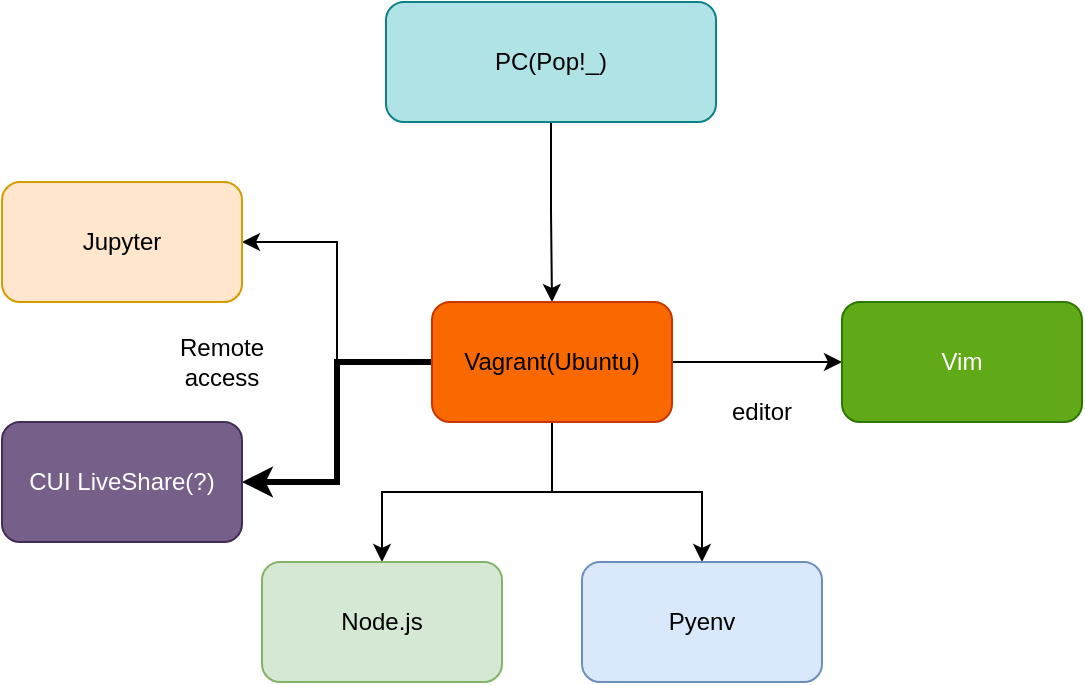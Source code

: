 <mxfile version="17.1.2" type="github">
  <diagram id="fO5Qb9ErJ3uyesGqFBVS" name="Page-1">
    <mxGraphModel dx="1406" dy="734" grid="1" gridSize="10" guides="1" tooltips="1" connect="1" arrows="1" fold="1" page="1" pageScale="1" pageWidth="1169" pageHeight="827" math="0" shadow="0">
      <root>
        <mxCell id="0" />
        <mxCell id="1" parent="0" />
        <mxCell id="k9ma9fuy6LnGqLFCoPdS-3" style="edgeStyle=orthogonalEdgeStyle;rounded=0;orthogonalLoop=1;jettySize=auto;html=1;" edge="1" parent="1" source="k9ma9fuy6LnGqLFCoPdS-1" target="k9ma9fuy6LnGqLFCoPdS-2">
          <mxGeometry relative="1" as="geometry" />
        </mxCell>
        <mxCell id="k9ma9fuy6LnGqLFCoPdS-1" value="&lt;div&gt;PC(Pop!_)&lt;/div&gt;" style="rounded=1;whiteSpace=wrap;html=1;fillColor=#b0e3e6;strokeColor=#0e8088;" vertex="1" parent="1">
          <mxGeometry x="502" y="40" width="165" height="60" as="geometry" />
        </mxCell>
        <mxCell id="k9ma9fuy6LnGqLFCoPdS-8" style="edgeStyle=orthogonalEdgeStyle;rounded=0;orthogonalLoop=1;jettySize=auto;html=1;" edge="1" parent="1" source="k9ma9fuy6LnGqLFCoPdS-2" target="k9ma9fuy6LnGqLFCoPdS-5">
          <mxGeometry relative="1" as="geometry" />
        </mxCell>
        <mxCell id="k9ma9fuy6LnGqLFCoPdS-10" style="edgeStyle=orthogonalEdgeStyle;rounded=0;orthogonalLoop=1;jettySize=auto;html=1;" edge="1" parent="1" source="k9ma9fuy6LnGqLFCoPdS-2" target="k9ma9fuy6LnGqLFCoPdS-6">
          <mxGeometry relative="1" as="geometry" />
        </mxCell>
        <mxCell id="k9ma9fuy6LnGqLFCoPdS-13" style="edgeStyle=orthogonalEdgeStyle;rounded=0;orthogonalLoop=1;jettySize=auto;html=1;" edge="1" parent="1" source="k9ma9fuy6LnGqLFCoPdS-2" target="k9ma9fuy6LnGqLFCoPdS-12">
          <mxGeometry relative="1" as="geometry" />
        </mxCell>
        <mxCell id="k9ma9fuy6LnGqLFCoPdS-16" style="edgeStyle=orthogonalEdgeStyle;rounded=0;orthogonalLoop=1;jettySize=auto;html=1;entryX=1;entryY=0.5;entryDx=0;entryDy=0;" edge="1" parent="1" source="k9ma9fuy6LnGqLFCoPdS-2" target="k9ma9fuy6LnGqLFCoPdS-14">
          <mxGeometry relative="1" as="geometry" />
        </mxCell>
        <mxCell id="k9ma9fuy6LnGqLFCoPdS-20" style="edgeStyle=orthogonalEdgeStyle;orthogonalLoop=1;jettySize=auto;html=1;entryX=1;entryY=0.5;entryDx=0;entryDy=0;strokeColor=default;rounded=0;strokeWidth=3;" edge="1" parent="1" source="k9ma9fuy6LnGqLFCoPdS-2" target="k9ma9fuy6LnGqLFCoPdS-19">
          <mxGeometry relative="1" as="geometry" />
        </mxCell>
        <mxCell id="k9ma9fuy6LnGqLFCoPdS-2" value="Vagrant(Ubuntu)" style="rounded=1;whiteSpace=wrap;html=1;fillColor=#fa6800;strokeColor=#C73500;fontColor=#000000;" vertex="1" parent="1">
          <mxGeometry x="525" y="190" width="120" height="60" as="geometry" />
        </mxCell>
        <mxCell id="k9ma9fuy6LnGqLFCoPdS-5" value="Pyenv" style="rounded=1;whiteSpace=wrap;html=1;fillColor=#dae8fc;strokeColor=#6c8ebf;" vertex="1" parent="1">
          <mxGeometry x="600" y="320" width="120" height="60" as="geometry" />
        </mxCell>
        <mxCell id="k9ma9fuy6LnGqLFCoPdS-6" value="&lt;div&gt;Node.js&lt;/div&gt;" style="rounded=1;whiteSpace=wrap;html=1;fillColor=#d5e8d4;strokeColor=#82b366;" vertex="1" parent="1">
          <mxGeometry x="440" y="320" width="120" height="60" as="geometry" />
        </mxCell>
        <mxCell id="k9ma9fuy6LnGqLFCoPdS-12" value="Vim" style="rounded=1;whiteSpace=wrap;html=1;fillColor=#60a917;fontColor=#ffffff;strokeColor=#2D7600;" vertex="1" parent="1">
          <mxGeometry x="730" y="190" width="120" height="60" as="geometry" />
        </mxCell>
        <mxCell id="k9ma9fuy6LnGqLFCoPdS-14" value="Jupyter" style="rounded=1;whiteSpace=wrap;html=1;fillColor=#ffe6cc;strokeColor=#d79b00;" vertex="1" parent="1">
          <mxGeometry x="310" y="130" width="120" height="60" as="geometry" />
        </mxCell>
        <mxCell id="k9ma9fuy6LnGqLFCoPdS-19" value="CUI LiveShare(?)" style="rounded=1;whiteSpace=wrap;html=1;fillColor=#76608a;fontColor=#ffffff;strokeColor=#432D57;" vertex="1" parent="1">
          <mxGeometry x="310" y="250" width="120" height="60" as="geometry" />
        </mxCell>
        <mxCell id="k9ma9fuy6LnGqLFCoPdS-21" value="&lt;div&gt;Remote&lt;/div&gt;&lt;div&gt;access&lt;/div&gt;" style="text;html=1;strokeColor=none;fillColor=none;align=center;verticalAlign=middle;whiteSpace=wrap;rounded=0;" vertex="1" parent="1">
          <mxGeometry x="390" y="205" width="60" height="30" as="geometry" />
        </mxCell>
        <mxCell id="k9ma9fuy6LnGqLFCoPdS-24" value="editor" style="text;html=1;strokeColor=none;fillColor=none;align=center;verticalAlign=middle;whiteSpace=wrap;rounded=0;" vertex="1" parent="1">
          <mxGeometry x="660" y="230" width="60" height="30" as="geometry" />
        </mxCell>
      </root>
    </mxGraphModel>
  </diagram>
</mxfile>
